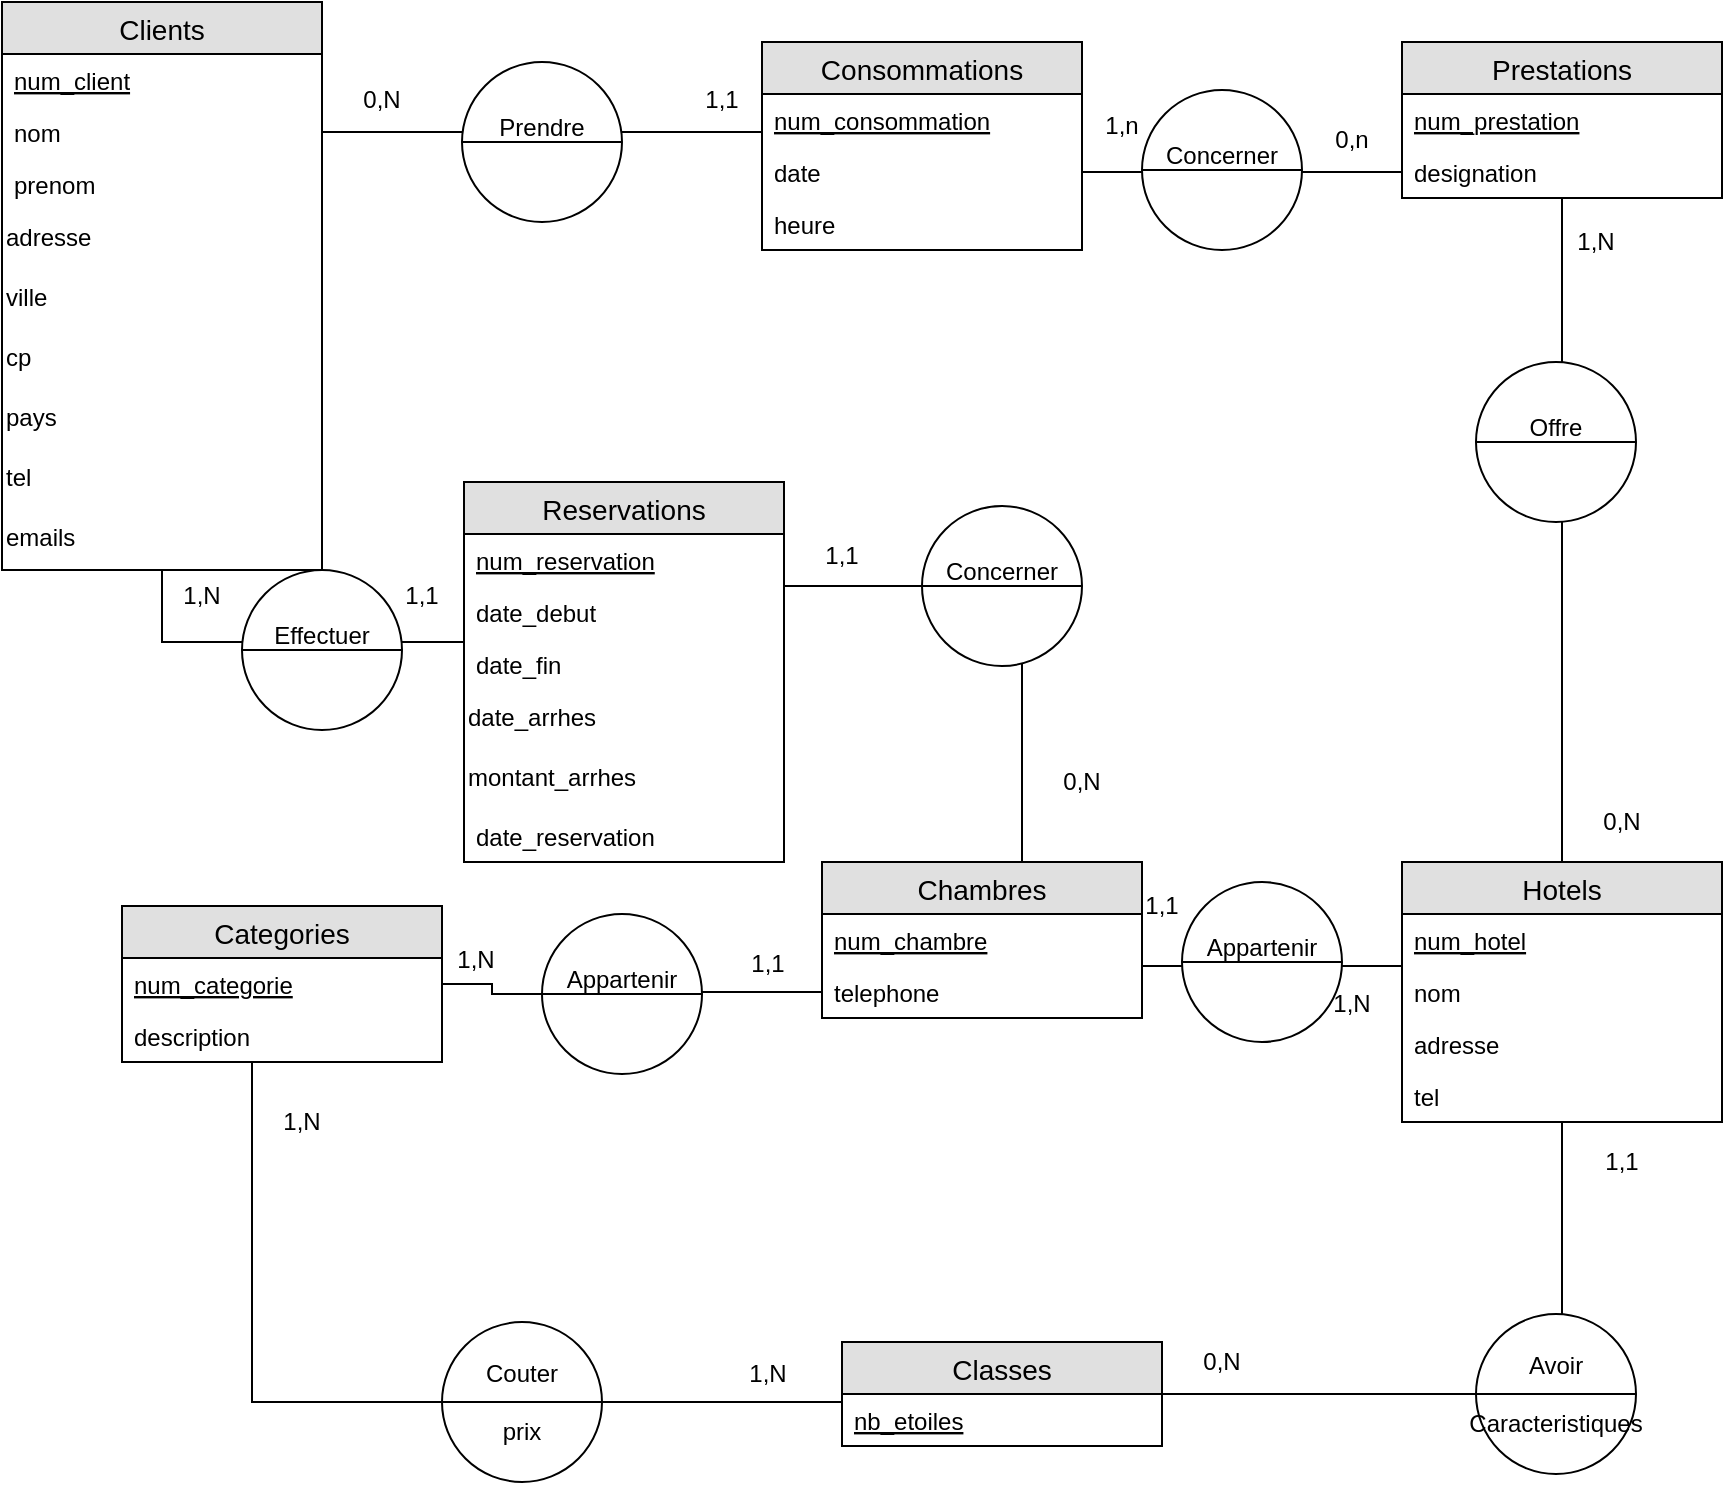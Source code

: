 <mxfile version="12.2.2" type="device" pages="1"><diagram id="LeEO_JXq0odSAawyoiv1" name="Page-1"><mxGraphModel dx="1398" dy="634" grid="1" gridSize="10" guides="1" tooltips="1" connect="1" arrows="1" fold="1" page="1" pageScale="1" pageWidth="827" pageHeight="1169" math="0" shadow="0"><root><mxCell id="0"/><mxCell id="1" parent="0"/><mxCell id="rCV68y3PGAlZ5aT_tNCD-38" style="edgeStyle=orthogonalEdgeStyle;rounded=0;orthogonalLoop=1;jettySize=auto;html=1;entryX=-0.006;entryY=0.923;entryDx=0;entryDy=0;entryPerimeter=0;strokeColor=none;" edge="1" parent="1" source="rCV68y3PGAlZ5aT_tNCD-1" target="rCV68y3PGAlZ5aT_tNCD-6"><mxGeometry relative="1" as="geometry"/></mxCell><mxCell id="rCV68y3PGAlZ5aT_tNCD-1" value="Clients" style="swimlane;fontStyle=0;childLayout=stackLayout;horizontal=1;startSize=26;fillColor=#e0e0e0;horizontalStack=0;resizeParent=1;resizeParentMax=0;resizeLast=0;collapsible=1;marginBottom=0;swimlaneFillColor=#ffffff;align=center;fontSize=14;" vertex="1" parent="1"><mxGeometry x="10" y="80" width="160" height="284" as="geometry"/></mxCell><mxCell id="rCV68y3PGAlZ5aT_tNCD-2" value="num_client" style="text;strokeColor=none;fillColor=none;spacingLeft=4;spacingRight=4;overflow=hidden;rotatable=0;points=[[0,0.5],[1,0.5]];portConstraint=eastwest;fontSize=12;fontStyle=4" vertex="1" parent="rCV68y3PGAlZ5aT_tNCD-1"><mxGeometry y="26" width="160" height="26" as="geometry"/></mxCell><mxCell id="rCV68y3PGAlZ5aT_tNCD-3" value="nom" style="text;strokeColor=none;fillColor=none;spacingLeft=4;spacingRight=4;overflow=hidden;rotatable=0;points=[[0,0.5],[1,0.5]];portConstraint=eastwest;fontSize=12;" vertex="1" parent="rCV68y3PGAlZ5aT_tNCD-1"><mxGeometry y="52" width="160" height="26" as="geometry"/></mxCell><mxCell id="rCV68y3PGAlZ5aT_tNCD-4" value="prenom" style="text;strokeColor=none;fillColor=none;spacingLeft=4;spacingRight=4;overflow=hidden;rotatable=0;points=[[0,0.5],[1,0.5]];portConstraint=eastwest;fontSize=12;" vertex="1" parent="rCV68y3PGAlZ5aT_tNCD-1"><mxGeometry y="78" width="160" height="26" as="geometry"/></mxCell><mxCell id="rCV68y3PGAlZ5aT_tNCD-49" value="adresse" style="text;html=1;" vertex="1" parent="rCV68y3PGAlZ5aT_tNCD-1"><mxGeometry y="104" width="160" height="30" as="geometry"/></mxCell><mxCell id="rCV68y3PGAlZ5aT_tNCD-50" value="ville" style="text;html=1;" vertex="1" parent="rCV68y3PGAlZ5aT_tNCD-1"><mxGeometry y="134" width="160" height="30" as="geometry"/></mxCell><mxCell id="rCV68y3PGAlZ5aT_tNCD-51" value="cp" style="text;html=1;" vertex="1" parent="rCV68y3PGAlZ5aT_tNCD-1"><mxGeometry y="164" width="160" height="30" as="geometry"/></mxCell><mxCell id="rCV68y3PGAlZ5aT_tNCD-52" value="pays" style="text;html=1;" vertex="1" parent="rCV68y3PGAlZ5aT_tNCD-1"><mxGeometry y="194" width="160" height="30" as="geometry"/></mxCell><mxCell id="rCV68y3PGAlZ5aT_tNCD-53" value="tel" style="text;html=1;" vertex="1" parent="rCV68y3PGAlZ5aT_tNCD-1"><mxGeometry y="224" width="160" height="30" as="geometry"/></mxCell><mxCell id="rCV68y3PGAlZ5aT_tNCD-54" value="emails" style="text;html=1;" vertex="1" parent="rCV68y3PGAlZ5aT_tNCD-1"><mxGeometry y="254" width="160" height="30" as="geometry"/></mxCell><mxCell id="rCV68y3PGAlZ5aT_tNCD-5" value="Consommations" style="swimlane;fontStyle=0;childLayout=stackLayout;horizontal=1;startSize=26;fillColor=#e0e0e0;horizontalStack=0;resizeParent=1;resizeParentMax=0;resizeLast=0;collapsible=1;marginBottom=0;swimlaneFillColor=#ffffff;align=center;fontSize=14;" vertex="1" parent="1"><mxGeometry x="390" y="100" width="160" height="104" as="geometry"/></mxCell><mxCell id="rCV68y3PGAlZ5aT_tNCD-6" value="num_consommation" style="text;strokeColor=none;fillColor=none;spacingLeft=4;spacingRight=4;overflow=hidden;rotatable=0;points=[[0,0.5],[1,0.5]];portConstraint=eastwest;fontSize=12;fontStyle=4" vertex="1" parent="rCV68y3PGAlZ5aT_tNCD-5"><mxGeometry y="26" width="160" height="26" as="geometry"/></mxCell><mxCell id="rCV68y3PGAlZ5aT_tNCD-7" value="date" style="text;strokeColor=none;fillColor=none;spacingLeft=4;spacingRight=4;overflow=hidden;rotatable=0;points=[[0,0.5],[1,0.5]];portConstraint=eastwest;fontSize=12;" vertex="1" parent="rCV68y3PGAlZ5aT_tNCD-5"><mxGeometry y="52" width="160" height="26" as="geometry"/></mxCell><mxCell id="rCV68y3PGAlZ5aT_tNCD-8" value="heure" style="text;strokeColor=none;fillColor=none;spacingLeft=4;spacingRight=4;overflow=hidden;rotatable=0;points=[[0,0.5],[1,0.5]];portConstraint=eastwest;fontSize=12;" vertex="1" parent="rCV68y3PGAlZ5aT_tNCD-5"><mxGeometry y="78" width="160" height="26" as="geometry"/></mxCell><mxCell id="rCV68y3PGAlZ5aT_tNCD-42" style="edgeStyle=orthogonalEdgeStyle;rounded=0;orthogonalLoop=1;jettySize=auto;html=1;entryX=0.5;entryY=0;entryDx=0;entryDy=0;startArrow=none;startFill=0;endArrow=none;endFill=0;strokeColor=#000000;" edge="1" parent="1" source="rCV68y3PGAlZ5aT_tNCD-9" target="rCV68y3PGAlZ5aT_tNCD-34"><mxGeometry relative="1" as="geometry"/></mxCell><mxCell id="rCV68y3PGAlZ5aT_tNCD-9" value="Prestations" style="swimlane;fontStyle=0;childLayout=stackLayout;horizontal=1;startSize=26;fillColor=#e0e0e0;horizontalStack=0;resizeParent=1;resizeParentMax=0;resizeLast=0;collapsible=1;marginBottom=0;swimlaneFillColor=#ffffff;align=center;fontSize=14;" vertex="1" parent="1"><mxGeometry x="710" y="100" width="160" height="78" as="geometry"/></mxCell><mxCell id="rCV68y3PGAlZ5aT_tNCD-10" value="num_prestation" style="text;strokeColor=none;fillColor=none;spacingLeft=4;spacingRight=4;overflow=hidden;rotatable=0;points=[[0,0.5],[1,0.5]];portConstraint=eastwest;fontSize=12;fontStyle=4" vertex="1" parent="rCV68y3PGAlZ5aT_tNCD-9"><mxGeometry y="26" width="160" height="26" as="geometry"/></mxCell><mxCell id="rCV68y3PGAlZ5aT_tNCD-11" value="designation" style="text;strokeColor=none;fillColor=none;spacingLeft=4;spacingRight=4;overflow=hidden;rotatable=0;points=[[0,0.5],[1,0.5]];portConstraint=eastwest;fontSize=12;" vertex="1" parent="rCV68y3PGAlZ5aT_tNCD-9"><mxGeometry y="52" width="160" height="26" as="geometry"/></mxCell><mxCell id="rCV68y3PGAlZ5aT_tNCD-48" style="edgeStyle=orthogonalEdgeStyle;rounded=0;orthogonalLoop=1;jettySize=auto;html=1;startArrow=none;startFill=0;endArrow=none;endFill=0;strokeColor=#000000;" edge="1" parent="1" source="rCV68y3PGAlZ5aT_tNCD-13" target="rCV68y3PGAlZ5aT_tNCD-1"><mxGeometry relative="1" as="geometry"><Array as="points"><mxPoint x="90" y="400"/></Array></mxGeometry></mxCell><mxCell id="rCV68y3PGAlZ5aT_tNCD-13" value="Reservations" style="swimlane;fontStyle=0;childLayout=stackLayout;horizontal=1;startSize=26;fillColor=#e0e0e0;horizontalStack=0;resizeParent=1;resizeParentMax=0;resizeLast=0;collapsible=1;marginBottom=0;swimlaneFillColor=#ffffff;align=center;fontSize=14;" vertex="1" parent="1"><mxGeometry x="241" y="320" width="160" height="190" as="geometry"/></mxCell><mxCell id="rCV68y3PGAlZ5aT_tNCD-14" value="num_reservation" style="text;strokeColor=none;fillColor=none;spacingLeft=4;spacingRight=4;overflow=hidden;rotatable=0;points=[[0,0.5],[1,0.5]];portConstraint=eastwest;fontSize=12;fontStyle=4" vertex="1" parent="rCV68y3PGAlZ5aT_tNCD-13"><mxGeometry y="26" width="160" height="26" as="geometry"/></mxCell><mxCell id="rCV68y3PGAlZ5aT_tNCD-15" value="date_debut" style="text;strokeColor=none;fillColor=none;spacingLeft=4;spacingRight=4;overflow=hidden;rotatable=0;points=[[0,0.5],[1,0.5]];portConstraint=eastwest;fontSize=12;" vertex="1" parent="rCV68y3PGAlZ5aT_tNCD-13"><mxGeometry y="52" width="160" height="26" as="geometry"/></mxCell><mxCell id="rCV68y3PGAlZ5aT_tNCD-16" value="date_fin&#10;" style="text;strokeColor=none;fillColor=none;spacingLeft=4;spacingRight=4;overflow=hidden;rotatable=0;points=[[0,0.5],[1,0.5]];portConstraint=eastwest;fontSize=12;" vertex="1" parent="rCV68y3PGAlZ5aT_tNCD-13"><mxGeometry y="78" width="160" height="26" as="geometry"/></mxCell><mxCell id="rCV68y3PGAlZ5aT_tNCD-85" value="date_arrhes" style="text;html=1;" vertex="1" parent="rCV68y3PGAlZ5aT_tNCD-13"><mxGeometry y="104" width="160" height="30" as="geometry"/></mxCell><mxCell id="rCV68y3PGAlZ5aT_tNCD-86" value="montant_arrhes" style="text;html=1;" vertex="1" parent="rCV68y3PGAlZ5aT_tNCD-13"><mxGeometry y="134" width="160" height="30" as="geometry"/></mxCell><mxCell id="rCV68y3PGAlZ5aT_tNCD-87" value="date_reservation" style="text;strokeColor=none;fillColor=none;spacingLeft=4;spacingRight=4;overflow=hidden;rotatable=0;points=[[0,0.5],[1,0.5]];portConstraint=eastwest;fontSize=12;" vertex="1" parent="rCV68y3PGAlZ5aT_tNCD-13"><mxGeometry y="164" width="160" height="26" as="geometry"/></mxCell><mxCell id="rCV68y3PGAlZ5aT_tNCD-46" style="edgeStyle=orthogonalEdgeStyle;rounded=0;orthogonalLoop=1;jettySize=auto;html=1;entryX=0;entryY=0.5;entryDx=0;entryDy=0;startArrow=none;startFill=0;endArrow=none;endFill=0;strokeColor=#000000;" edge="1" parent="1" source="rCV68y3PGAlZ5aT_tNCD-63" target="rCV68y3PGAlZ5aT_tNCD-23"><mxGeometry relative="1" as="geometry"><Array as="points"><mxPoint x="280" y="575"/><mxPoint x="280" y="575"/></Array></mxGeometry></mxCell><mxCell id="rCV68y3PGAlZ5aT_tNCD-17" value="Categories" style="swimlane;fontStyle=0;childLayout=stackLayout;horizontal=1;startSize=26;fillColor=#e0e0e0;horizontalStack=0;resizeParent=1;resizeParentMax=0;resizeLast=0;collapsible=1;marginBottom=0;swimlaneFillColor=#ffffff;align=center;fontSize=14;" vertex="1" parent="1"><mxGeometry x="70" y="532" width="160" height="78" as="geometry"/></mxCell><mxCell id="rCV68y3PGAlZ5aT_tNCD-18" value="num_categorie" style="text;strokeColor=none;fillColor=none;spacingLeft=4;spacingRight=4;overflow=hidden;rotatable=0;points=[[0,0.5],[1,0.5]];portConstraint=eastwest;fontSize=12;fontStyle=4" vertex="1" parent="rCV68y3PGAlZ5aT_tNCD-17"><mxGeometry y="26" width="160" height="26" as="geometry"/></mxCell><mxCell id="rCV68y3PGAlZ5aT_tNCD-19" value="description" style="text;strokeColor=none;fillColor=none;spacingLeft=4;spacingRight=4;overflow=hidden;rotatable=0;points=[[0,0.5],[1,0.5]];portConstraint=eastwest;fontSize=12;" vertex="1" parent="rCV68y3PGAlZ5aT_tNCD-17"><mxGeometry y="52" width="160" height="26" as="geometry"/></mxCell><mxCell id="rCV68y3PGAlZ5aT_tNCD-47" style="edgeStyle=orthogonalEdgeStyle;rounded=0;orthogonalLoop=1;jettySize=auto;html=1;startArrow=none;startFill=0;endArrow=none;endFill=0;strokeColor=#000000;" edge="1" parent="1" source="rCV68y3PGAlZ5aT_tNCD-21" target="rCV68y3PGAlZ5aT_tNCD-13"><mxGeometry relative="1" as="geometry"><Array as="points"><mxPoint x="520" y="372"/></Array></mxGeometry></mxCell><mxCell id="rCV68y3PGAlZ5aT_tNCD-21" value="Chambres" style="swimlane;fontStyle=0;childLayout=stackLayout;horizontal=1;startSize=26;fillColor=#e0e0e0;horizontalStack=0;resizeParent=1;resizeParentMax=0;resizeLast=0;collapsible=1;marginBottom=0;swimlaneFillColor=#ffffff;align=center;fontSize=14;" vertex="1" parent="1"><mxGeometry x="420" y="510" width="160" height="78" as="geometry"/></mxCell><mxCell id="rCV68y3PGAlZ5aT_tNCD-22" value="num_chambre" style="text;strokeColor=none;fillColor=none;spacingLeft=4;spacingRight=4;overflow=hidden;rotatable=0;points=[[0,0.5],[1,0.5]];portConstraint=eastwest;fontSize=12;fontStyle=4" vertex="1" parent="rCV68y3PGAlZ5aT_tNCD-21"><mxGeometry y="26" width="160" height="26" as="geometry"/></mxCell><mxCell id="rCV68y3PGAlZ5aT_tNCD-23" value="telephone" style="text;strokeColor=none;fillColor=none;spacingLeft=4;spacingRight=4;overflow=hidden;rotatable=0;points=[[0,0.5],[1,0.5]];portConstraint=eastwest;fontSize=12;" vertex="1" parent="rCV68y3PGAlZ5aT_tNCD-21"><mxGeometry y="52" width="160" height="26" as="geometry"/></mxCell><mxCell id="rCV68y3PGAlZ5aT_tNCD-45" style="edgeStyle=orthogonalEdgeStyle;rounded=0;orthogonalLoop=1;jettySize=auto;html=1;startArrow=none;startFill=0;endArrow=none;endFill=0;strokeColor=#000000;" edge="1" parent="1" source="rCV68y3PGAlZ5aT_tNCD-25" target="rCV68y3PGAlZ5aT_tNCD-17"><mxGeometry relative="1" as="geometry"><mxPoint x="135" y="637" as="targetPoint"/><Array as="points"><mxPoint x="135" y="780"/></Array></mxGeometry></mxCell><mxCell id="rCV68y3PGAlZ5aT_tNCD-25" value="Classes" style="swimlane;fontStyle=0;childLayout=stackLayout;horizontal=1;startSize=26;fillColor=#e0e0e0;horizontalStack=0;resizeParent=1;resizeParentMax=0;resizeLast=0;collapsible=1;marginBottom=0;swimlaneFillColor=#ffffff;align=center;fontSize=14;" vertex="1" parent="1"><mxGeometry x="430" y="750" width="160" height="52" as="geometry"/></mxCell><mxCell id="rCV68y3PGAlZ5aT_tNCD-26" value="nb_etoiles" style="text;strokeColor=none;fillColor=none;spacingLeft=4;spacingRight=4;overflow=hidden;rotatable=0;points=[[0,0.5],[1,0.5]];portConstraint=eastwest;fontSize=12;fontStyle=4" vertex="1" parent="rCV68y3PGAlZ5aT_tNCD-25"><mxGeometry y="26" width="160" height="26" as="geometry"/></mxCell><mxCell id="rCV68y3PGAlZ5aT_tNCD-43" style="edgeStyle=orthogonalEdgeStyle;rounded=0;orthogonalLoop=1;jettySize=auto;html=1;entryX=1;entryY=0.5;entryDx=0;entryDy=0;startArrow=none;startFill=0;endArrow=none;endFill=0;strokeColor=#000000;" edge="1" parent="1" source="rCV68y3PGAlZ5aT_tNCD-34" target="rCV68y3PGAlZ5aT_tNCD-21"><mxGeometry relative="1" as="geometry"><Array as="points"><mxPoint x="680" y="562"/><mxPoint x="680" y="562"/></Array></mxGeometry></mxCell><mxCell id="rCV68y3PGAlZ5aT_tNCD-44" style="edgeStyle=orthogonalEdgeStyle;rounded=0;orthogonalLoop=1;jettySize=auto;html=1;startArrow=none;startFill=0;endArrow=none;endFill=0;strokeColor=#000000;" edge="1" parent="1" source="rCV68y3PGAlZ5aT_tNCD-59" target="rCV68y3PGAlZ5aT_tNCD-25"><mxGeometry relative="1" as="geometry"><mxPoint x="592" y="808" as="targetPoint"/><Array as="points"/></mxGeometry></mxCell><mxCell id="rCV68y3PGAlZ5aT_tNCD-34" value="Hotels" style="swimlane;fontStyle=0;childLayout=stackLayout;horizontal=1;startSize=26;fillColor=#e0e0e0;horizontalStack=0;resizeParent=1;resizeParentMax=0;resizeLast=0;collapsible=1;marginBottom=0;swimlaneFillColor=#ffffff;align=center;fontSize=14;" vertex="1" parent="1"><mxGeometry x="710" y="510" width="160" height="130" as="geometry"/></mxCell><mxCell id="rCV68y3PGAlZ5aT_tNCD-35" value="num_hotel" style="text;strokeColor=none;fillColor=none;spacingLeft=4;spacingRight=4;overflow=hidden;rotatable=0;points=[[0,0.5],[1,0.5]];portConstraint=eastwest;fontSize=12;fontStyle=4" vertex="1" parent="rCV68y3PGAlZ5aT_tNCD-34"><mxGeometry y="26" width="160" height="26" as="geometry"/></mxCell><mxCell id="rCV68y3PGAlZ5aT_tNCD-36" value="nom" style="text;strokeColor=none;fillColor=none;spacingLeft=4;spacingRight=4;overflow=hidden;rotatable=0;points=[[0,0.5],[1,0.5]];portConstraint=eastwest;fontSize=12;" vertex="1" parent="rCV68y3PGAlZ5aT_tNCD-34"><mxGeometry y="52" width="160" height="26" as="geometry"/></mxCell><mxCell id="rCV68y3PGAlZ5aT_tNCD-37" value="adresse" style="text;strokeColor=none;fillColor=none;spacingLeft=4;spacingRight=4;overflow=hidden;rotatable=0;points=[[0,0.5],[1,0.5]];portConstraint=eastwest;fontSize=12;" vertex="1" parent="rCV68y3PGAlZ5aT_tNCD-34"><mxGeometry y="78" width="160" height="26" as="geometry"/></mxCell><mxCell id="rCV68y3PGAlZ5aT_tNCD-55" value="tel" style="text;strokeColor=none;fillColor=none;spacingLeft=4;spacingRight=4;overflow=hidden;rotatable=0;points=[[0,0.5],[1,0.5]];portConstraint=eastwest;fontSize=12;" vertex="1" parent="rCV68y3PGAlZ5aT_tNCD-34"><mxGeometry y="104" width="160" height="26" as="geometry"/></mxCell><mxCell id="rCV68y3PGAlZ5aT_tNCD-40" style="rounded=0;orthogonalLoop=1;jettySize=auto;html=1;strokeColor=#000000;startArrow=none;startFill=0;endArrow=none;endFill=0;edgeStyle=orthogonalEdgeStyle;" edge="1" parent="1" source="rCV68y3PGAlZ5aT_tNCD-3" target="rCV68y3PGAlZ5aT_tNCD-5"><mxGeometry relative="1" as="geometry"><Array as="points"><mxPoint x="330" y="145"/><mxPoint x="330" y="145"/></Array></mxGeometry></mxCell><mxCell id="rCV68y3PGAlZ5aT_tNCD-41" style="edgeStyle=orthogonalEdgeStyle;rounded=0;orthogonalLoop=1;jettySize=auto;html=1;entryX=0;entryY=0.5;entryDx=0;entryDy=0;startArrow=none;startFill=0;endArrow=none;endFill=0;strokeColor=#000000;" edge="1" parent="1" source="rCV68y3PGAlZ5aT_tNCD-7" target="rCV68y3PGAlZ5aT_tNCD-11"><mxGeometry relative="1" as="geometry"/></mxCell><mxCell id="rCV68y3PGAlZ5aT_tNCD-56" value="Prendre&lt;br&gt;&lt;br&gt;" style="shape=lineEllipse;perimeter=ellipsePerimeter;whiteSpace=wrap;html=1;backgroundOutline=1;" vertex="1" parent="1"><mxGeometry x="240" y="110" width="80" height="80" as="geometry"/></mxCell><mxCell id="rCV68y3PGAlZ5aT_tNCD-57" value="Concerner&lt;br&gt;&lt;br&gt;" style="shape=lineEllipse;perimeter=ellipsePerimeter;whiteSpace=wrap;html=1;backgroundOutline=1;" vertex="1" parent="1"><mxGeometry x="580" y="124" width="80" height="80" as="geometry"/></mxCell><mxCell id="rCV68y3PGAlZ5aT_tNCD-58" value="Offre&lt;br&gt;&lt;br&gt;" style="shape=lineEllipse;perimeter=ellipsePerimeter;whiteSpace=wrap;html=1;backgroundOutline=1;" vertex="1" parent="1"><mxGeometry x="747" y="260" width="80" height="80" as="geometry"/></mxCell><mxCell id="rCV68y3PGAlZ5aT_tNCD-59" value="Avoir&lt;br&gt;&lt;br&gt;Caracteristiques" style="shape=lineEllipse;perimeter=ellipsePerimeter;whiteSpace=wrap;html=1;backgroundOutline=1;" vertex="1" parent="1"><mxGeometry x="747" y="736" width="80" height="80" as="geometry"/></mxCell><mxCell id="rCV68y3PGAlZ5aT_tNCD-60" style="edgeStyle=orthogonalEdgeStyle;rounded=0;orthogonalLoop=1;jettySize=auto;html=1;startArrow=none;startFill=0;endArrow=none;endFill=0;strokeColor=#000000;" edge="1" parent="1" source="rCV68y3PGAlZ5aT_tNCD-34" target="rCV68y3PGAlZ5aT_tNCD-59"><mxGeometry relative="1" as="geometry"><mxPoint x="790" y="640" as="sourcePoint"/><mxPoint x="590" y="776" as="targetPoint"/><Array as="points"><mxPoint x="790" y="776"/></Array></mxGeometry></mxCell><mxCell id="rCV68y3PGAlZ5aT_tNCD-61" value="Appartenir&lt;br&gt;&lt;br&gt;" style="shape=lineEllipse;perimeter=ellipsePerimeter;whiteSpace=wrap;html=1;backgroundOutline=1;" vertex="1" parent="1"><mxGeometry x="600" y="520" width="80" height="80" as="geometry"/></mxCell><mxCell id="rCV68y3PGAlZ5aT_tNCD-62" value="Concerner&lt;br&gt;&lt;br&gt;" style="shape=lineEllipse;perimeter=ellipsePerimeter;whiteSpace=wrap;html=1;backgroundOutline=1;" vertex="1" parent="1"><mxGeometry x="470" y="332" width="80" height="80" as="geometry"/></mxCell><mxCell id="rCV68y3PGAlZ5aT_tNCD-63" value="Appartenir&lt;br&gt;&lt;br&gt;" style="shape=lineEllipse;perimeter=ellipsePerimeter;whiteSpace=wrap;html=1;backgroundOutline=1;" vertex="1" parent="1"><mxGeometry x="280" y="536" width="80" height="80" as="geometry"/></mxCell><mxCell id="rCV68y3PGAlZ5aT_tNCD-64" style="edgeStyle=orthogonalEdgeStyle;rounded=0;orthogonalLoop=1;jettySize=auto;html=1;entryX=0;entryY=0.5;entryDx=0;entryDy=0;startArrow=none;startFill=0;endArrow=none;endFill=0;strokeColor=#000000;" edge="1" parent="1" source="rCV68y3PGAlZ5aT_tNCD-17" target="rCV68y3PGAlZ5aT_tNCD-63"><mxGeometry relative="1" as="geometry"><mxPoint x="230" y="575" as="sourcePoint"/><mxPoint x="420" y="575" as="targetPoint"/><Array as="points"/></mxGeometry></mxCell><mxCell id="rCV68y3PGAlZ5aT_tNCD-65" value="Effectuer&lt;br&gt;&lt;br&gt;" style="shape=lineEllipse;perimeter=ellipsePerimeter;whiteSpace=wrap;html=1;backgroundOutline=1;" vertex="1" parent="1"><mxGeometry x="130" y="364" width="80" height="80" as="geometry"/></mxCell><mxCell id="rCV68y3PGAlZ5aT_tNCD-66" value="Couter&lt;br&gt;&lt;br&gt;prix" style="shape=lineEllipse;perimeter=ellipsePerimeter;whiteSpace=wrap;html=1;backgroundOutline=1;" vertex="1" parent="1"><mxGeometry x="230" y="740" width="80" height="80" as="geometry"/></mxCell><mxCell id="rCV68y3PGAlZ5aT_tNCD-67" value="0,N" style="text;html=1;strokeColor=none;fillColor=none;align=center;verticalAlign=middle;whiteSpace=wrap;rounded=0;" vertex="1" parent="1"><mxGeometry x="180" y="119" width="40" height="20" as="geometry"/></mxCell><mxCell id="rCV68y3PGAlZ5aT_tNCD-68" value="1,1" style="text;html=1;strokeColor=none;fillColor=none;align=center;verticalAlign=middle;whiteSpace=wrap;rounded=0;" vertex="1" parent="1"><mxGeometry x="350" y="119" width="40" height="20" as="geometry"/></mxCell><mxCell id="rCV68y3PGAlZ5aT_tNCD-69" value="1,n" style="text;html=1;strokeColor=none;fillColor=none;align=center;verticalAlign=middle;whiteSpace=wrap;rounded=0;" vertex="1" parent="1"><mxGeometry x="550" y="132" width="40" height="20" as="geometry"/></mxCell><mxCell id="rCV68y3PGAlZ5aT_tNCD-70" value="0,n" style="text;html=1;strokeColor=none;fillColor=none;align=center;verticalAlign=middle;whiteSpace=wrap;rounded=0;" vertex="1" parent="1"><mxGeometry x="665" y="139" width="40" height="20" as="geometry"/></mxCell><mxCell id="rCV68y3PGAlZ5aT_tNCD-71" value="1,N" style="text;html=1;strokeColor=none;fillColor=none;align=center;verticalAlign=middle;whiteSpace=wrap;rounded=0;" vertex="1" parent="1"><mxGeometry x="787" y="190" width="40" height="20" as="geometry"/></mxCell><mxCell id="rCV68y3PGAlZ5aT_tNCD-72" value="0,N" style="text;html=1;strokeColor=none;fillColor=none;align=center;verticalAlign=middle;whiteSpace=wrap;rounded=0;" vertex="1" parent="1"><mxGeometry x="800" y="480" width="40" height="20" as="geometry"/></mxCell><mxCell id="rCV68y3PGAlZ5aT_tNCD-73" value="1,1" style="text;html=1;strokeColor=none;fillColor=none;align=center;verticalAlign=middle;whiteSpace=wrap;rounded=0;" vertex="1" parent="1"><mxGeometry x="800" y="650" width="40" height="20" as="geometry"/></mxCell><mxCell id="rCV68y3PGAlZ5aT_tNCD-74" value="0,N" style="text;html=1;strokeColor=none;fillColor=none;align=center;verticalAlign=middle;whiteSpace=wrap;rounded=0;" vertex="1" parent="1"><mxGeometry x="600" y="750" width="40" height="20" as="geometry"/></mxCell><mxCell id="rCV68y3PGAlZ5aT_tNCD-75" value="1,N" style="text;html=1;strokeColor=none;fillColor=none;align=center;verticalAlign=middle;whiteSpace=wrap;rounded=0;" vertex="1" parent="1"><mxGeometry x="665" y="571" width="40" height="20" as="geometry"/></mxCell><mxCell id="rCV68y3PGAlZ5aT_tNCD-76" value="1,1" style="text;html=1;strokeColor=none;fillColor=none;align=center;verticalAlign=middle;whiteSpace=wrap;rounded=0;" vertex="1" parent="1"><mxGeometry x="570" y="522" width="40" height="20" as="geometry"/></mxCell><mxCell id="rCV68y3PGAlZ5aT_tNCD-77" value="0,N" style="text;html=1;strokeColor=none;fillColor=none;align=center;verticalAlign=middle;whiteSpace=wrap;rounded=0;" vertex="1" parent="1"><mxGeometry x="530" y="460" width="40" height="20" as="geometry"/></mxCell><mxCell id="rCV68y3PGAlZ5aT_tNCD-78" value="1,1" style="text;html=1;strokeColor=none;fillColor=none;align=center;verticalAlign=middle;whiteSpace=wrap;rounded=0;" vertex="1" parent="1"><mxGeometry x="410" y="347" width="40" height="20" as="geometry"/></mxCell><mxCell id="rCV68y3PGAlZ5aT_tNCD-79" value="1,1" style="text;html=1;strokeColor=none;fillColor=none;align=center;verticalAlign=middle;whiteSpace=wrap;rounded=0;" vertex="1" parent="1"><mxGeometry x="373" y="551" width="40" height="20" as="geometry"/></mxCell><mxCell id="rCV68y3PGAlZ5aT_tNCD-80" value="1,N" style="text;html=1;strokeColor=none;fillColor=none;align=center;verticalAlign=middle;whiteSpace=wrap;rounded=0;" vertex="1" parent="1"><mxGeometry x="227" y="549" width="40" height="20" as="geometry"/></mxCell><mxCell id="rCV68y3PGAlZ5aT_tNCD-81" value="1,N" style="text;html=1;strokeColor=none;fillColor=none;align=center;verticalAlign=middle;whiteSpace=wrap;rounded=0;" vertex="1" parent="1"><mxGeometry x="140" y="630" width="40" height="20" as="geometry"/></mxCell><mxCell id="rCV68y3PGAlZ5aT_tNCD-82" value="1,N" style="text;html=1;strokeColor=none;fillColor=none;align=center;verticalAlign=middle;whiteSpace=wrap;rounded=0;" vertex="1" parent="1"><mxGeometry x="373" y="756" width="40" height="20" as="geometry"/></mxCell><mxCell id="rCV68y3PGAlZ5aT_tNCD-83" value="1,N" style="text;html=1;strokeColor=none;fillColor=none;align=center;verticalAlign=middle;whiteSpace=wrap;rounded=0;" vertex="1" parent="1"><mxGeometry x="90" y="367" width="40" height="20" as="geometry"/></mxCell><mxCell id="rCV68y3PGAlZ5aT_tNCD-84" value="1,1" style="text;html=1;strokeColor=none;fillColor=none;align=center;verticalAlign=middle;whiteSpace=wrap;rounded=0;" vertex="1" parent="1"><mxGeometry x="200" y="367" width="40" height="20" as="geometry"/></mxCell></root></mxGraphModel></diagram></mxfile>
